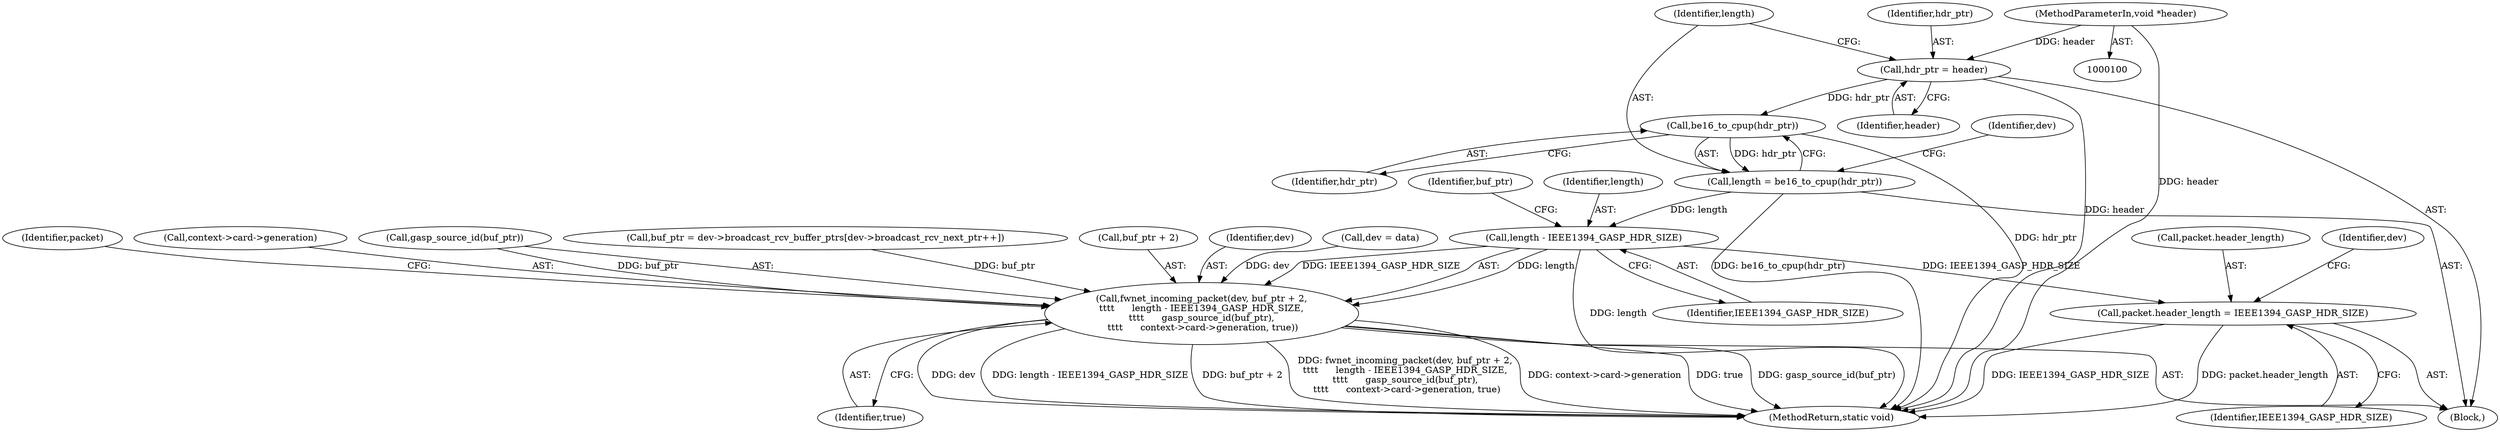 digraph "0_linux_667121ace9dbafb368618dbabcf07901c962ddac_0@pointer" {
"1000104" [label="(MethodParameterIn,void *header)"];
"1000118" [label="(Call,hdr_ptr = header)"];
"1000123" [label="(Call,be16_to_cpup(hdr_ptr))"];
"1000121" [label="(Call,length = be16_to_cpup(hdr_ptr))"];
"1000174" [label="(Call,length - IEEE1394_GASP_HDR_SIZE)"];
"1000169" [label="(Call,fwnet_incoming_packet(dev, buf_ptr + 2,\n\t\t\t\t      length - IEEE1394_GASP_HDR_SIZE,\n\t\t\t\t      gasp_source_id(buf_ptr),\n \t\t\t\t      context->card->generation, true))"];
"1000212" [label="(Call,packet.header_length = IEEE1394_GASP_HDR_SIZE)"];
"1000120" [label="(Identifier,header)"];
"1000124" [label="(Identifier,hdr_ptr)"];
"1000171" [label="(Call,buf_ptr + 2)"];
"1000176" [label="(Identifier,IEEE1394_GASP_HDR_SIZE)"];
"1000121" [label="(Call,length = be16_to_cpup(hdr_ptr))"];
"1000213" [label="(Call,packet.header_length)"];
"1000184" [label="(Identifier,true)"];
"1000122" [label="(Identifier,length)"];
"1000118" [label="(Call,hdr_ptr = header)"];
"1000175" [label="(Identifier,length)"];
"1000177" [label="(Call,gasp_source_id(buf_ptr))"];
"1000178" [label="(Identifier,buf_ptr)"];
"1000119" [label="(Identifier,hdr_ptr)"];
"1000212" [label="(Call,packet.header_length = IEEE1394_GASP_HDR_SIZE)"];
"1000216" [label="(Identifier,IEEE1394_GASP_HDR_SIZE)"];
"1000170" [label="(Identifier,dev)"];
"1000115" [label="(Call,dev = data)"];
"1000104" [label="(MethodParameterIn,void *header)"];
"1000187" [label="(Identifier,packet)"];
"1000106" [label="(Block,)"];
"1000128" [label="(Identifier,dev)"];
"1000123" [label="(Call,be16_to_cpup(hdr_ptr))"];
"1000220" [label="(Identifier,dev)"];
"1000179" [label="(Call,context->card->generation)"];
"1000259" [label="(MethodReturn,static void)"];
"1000169" [label="(Call,fwnet_incoming_packet(dev, buf_ptr + 2,\n\t\t\t\t      length - IEEE1394_GASP_HDR_SIZE,\n\t\t\t\t      gasp_source_id(buf_ptr),\n \t\t\t\t      context->card->generation, true))"];
"1000140" [label="(Call,buf_ptr = dev->broadcast_rcv_buffer_ptrs[dev->broadcast_rcv_next_ptr++])"];
"1000174" [label="(Call,length - IEEE1394_GASP_HDR_SIZE)"];
"1000104" -> "1000100"  [label="AST: "];
"1000104" -> "1000259"  [label="DDG: header"];
"1000104" -> "1000118"  [label="DDG: header"];
"1000118" -> "1000106"  [label="AST: "];
"1000118" -> "1000120"  [label="CFG: "];
"1000119" -> "1000118"  [label="AST: "];
"1000120" -> "1000118"  [label="AST: "];
"1000122" -> "1000118"  [label="CFG: "];
"1000118" -> "1000259"  [label="DDG: header"];
"1000118" -> "1000123"  [label="DDG: hdr_ptr"];
"1000123" -> "1000121"  [label="AST: "];
"1000123" -> "1000124"  [label="CFG: "];
"1000124" -> "1000123"  [label="AST: "];
"1000121" -> "1000123"  [label="CFG: "];
"1000123" -> "1000259"  [label="DDG: hdr_ptr"];
"1000123" -> "1000121"  [label="DDG: hdr_ptr"];
"1000121" -> "1000106"  [label="AST: "];
"1000122" -> "1000121"  [label="AST: "];
"1000128" -> "1000121"  [label="CFG: "];
"1000121" -> "1000259"  [label="DDG: be16_to_cpup(hdr_ptr)"];
"1000121" -> "1000174"  [label="DDG: length"];
"1000174" -> "1000169"  [label="AST: "];
"1000174" -> "1000176"  [label="CFG: "];
"1000175" -> "1000174"  [label="AST: "];
"1000176" -> "1000174"  [label="AST: "];
"1000178" -> "1000174"  [label="CFG: "];
"1000174" -> "1000259"  [label="DDG: length"];
"1000174" -> "1000169"  [label="DDG: length"];
"1000174" -> "1000169"  [label="DDG: IEEE1394_GASP_HDR_SIZE"];
"1000174" -> "1000212"  [label="DDG: IEEE1394_GASP_HDR_SIZE"];
"1000169" -> "1000106"  [label="AST: "];
"1000169" -> "1000184"  [label="CFG: "];
"1000170" -> "1000169"  [label="AST: "];
"1000171" -> "1000169"  [label="AST: "];
"1000177" -> "1000169"  [label="AST: "];
"1000179" -> "1000169"  [label="AST: "];
"1000184" -> "1000169"  [label="AST: "];
"1000187" -> "1000169"  [label="CFG: "];
"1000169" -> "1000259"  [label="DDG: buf_ptr + 2"];
"1000169" -> "1000259"  [label="DDG: fwnet_incoming_packet(dev, buf_ptr + 2,\n\t\t\t\t      length - IEEE1394_GASP_HDR_SIZE,\n\t\t\t\t      gasp_source_id(buf_ptr),\n \t\t\t\t      context->card->generation, true)"];
"1000169" -> "1000259"  [label="DDG: context->card->generation"];
"1000169" -> "1000259"  [label="DDG: true"];
"1000169" -> "1000259"  [label="DDG: gasp_source_id(buf_ptr)"];
"1000169" -> "1000259"  [label="DDG: dev"];
"1000169" -> "1000259"  [label="DDG: length - IEEE1394_GASP_HDR_SIZE"];
"1000115" -> "1000169"  [label="DDG: dev"];
"1000140" -> "1000169"  [label="DDG: buf_ptr"];
"1000177" -> "1000169"  [label="DDG: buf_ptr"];
"1000212" -> "1000106"  [label="AST: "];
"1000212" -> "1000216"  [label="CFG: "];
"1000213" -> "1000212"  [label="AST: "];
"1000216" -> "1000212"  [label="AST: "];
"1000220" -> "1000212"  [label="CFG: "];
"1000212" -> "1000259"  [label="DDG: IEEE1394_GASP_HDR_SIZE"];
"1000212" -> "1000259"  [label="DDG: packet.header_length"];
}
